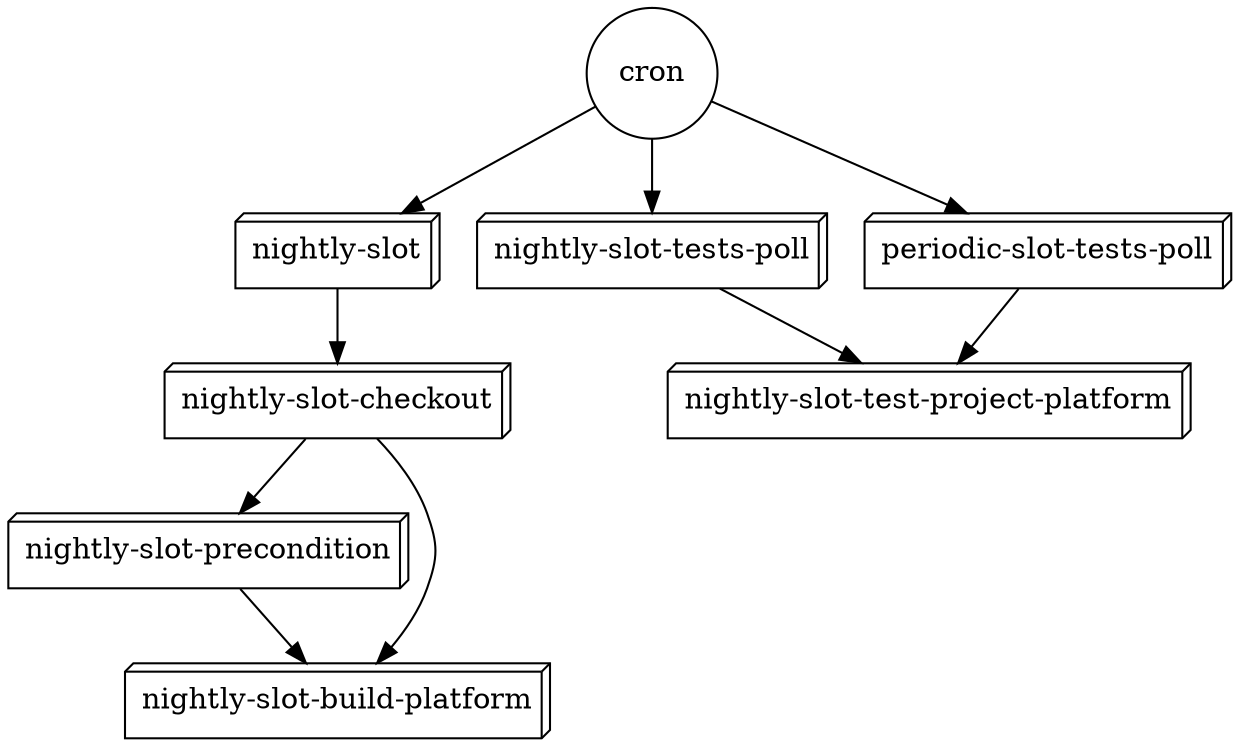digraph "Jenkins-scripts" {

"cron" [shape=circle];

cron -> { rank = same; node [shape=box3d];
  "nightly-slot";
  // "nightly-release-poll";
  "nightly-slot-tests-poll";
  "periodic-slot-tests-poll";
}

// Jenkins jobs
subgraph jobs {
  node [shape=box3d];
  //label = "Jenkins jobs";

  "nightly-slot" -> "nightly-slot-checkout";
  "nightly-slot-checkout" -> "nightly-slot-precondition";
  "nightly-slot-checkout" -> "nightly-slot-build-platform";
  "nightly-slot-precondition" -> "nightly-slot-build-platform";

  "nightly-slot-tests-poll" -> "nightly-slot-test-project-platform";

  "periodic-slot-tests-poll" -> "nightly-slot-test-project-platform";

  // "nightly-release-poll" -> "lhcb-release" -> "nightly-slot-checkout";
  // "lhcb-gaudi-merge" -> "nightly-slot-checkout";
}

}
